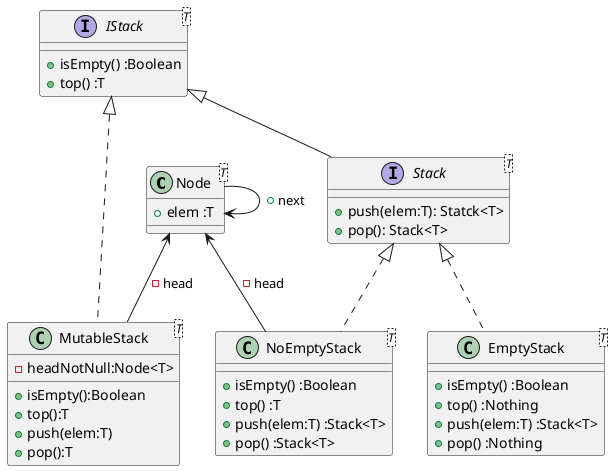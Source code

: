 @startuml
'https://plantuml.com/class-diagram

'hide members
'hide empty members

class Node<T>
Node : +elem :T
Node --> Node : +next

interface IStack<T>
IStack : +isEmpty() :Boolean
IStack : +top() :T

class MutableStack<T> {
  -headNotNull:Node<T>
  +isEmpty():Boolean
  +top():T
  +push(elem:T)
  +pop():T
}
IStack <|... MutableStack
Node <-- MutableStack : -head

interface Stack<T> {
  +push(elem:T): Statck<T>
  +pop(): Stack<T>
}
IStack <|-- Stack

class EmptyStack<T> {
  +isEmpty() :Boolean
  +top() :Nothing
  +push(elem:T) :Stack<T>
  +pop() :Nothing
}
Stack <|.. EmptyStack

class NoEmptyStack<T> {
  +isEmpty() :Boolean
  +top() :T
  +push(elem:T) :Stack<T>
  +pop() :Stack<T>
}
Stack <|.. NoEmptyStack
Node <-- NoEmptyStack : -head
@enduml